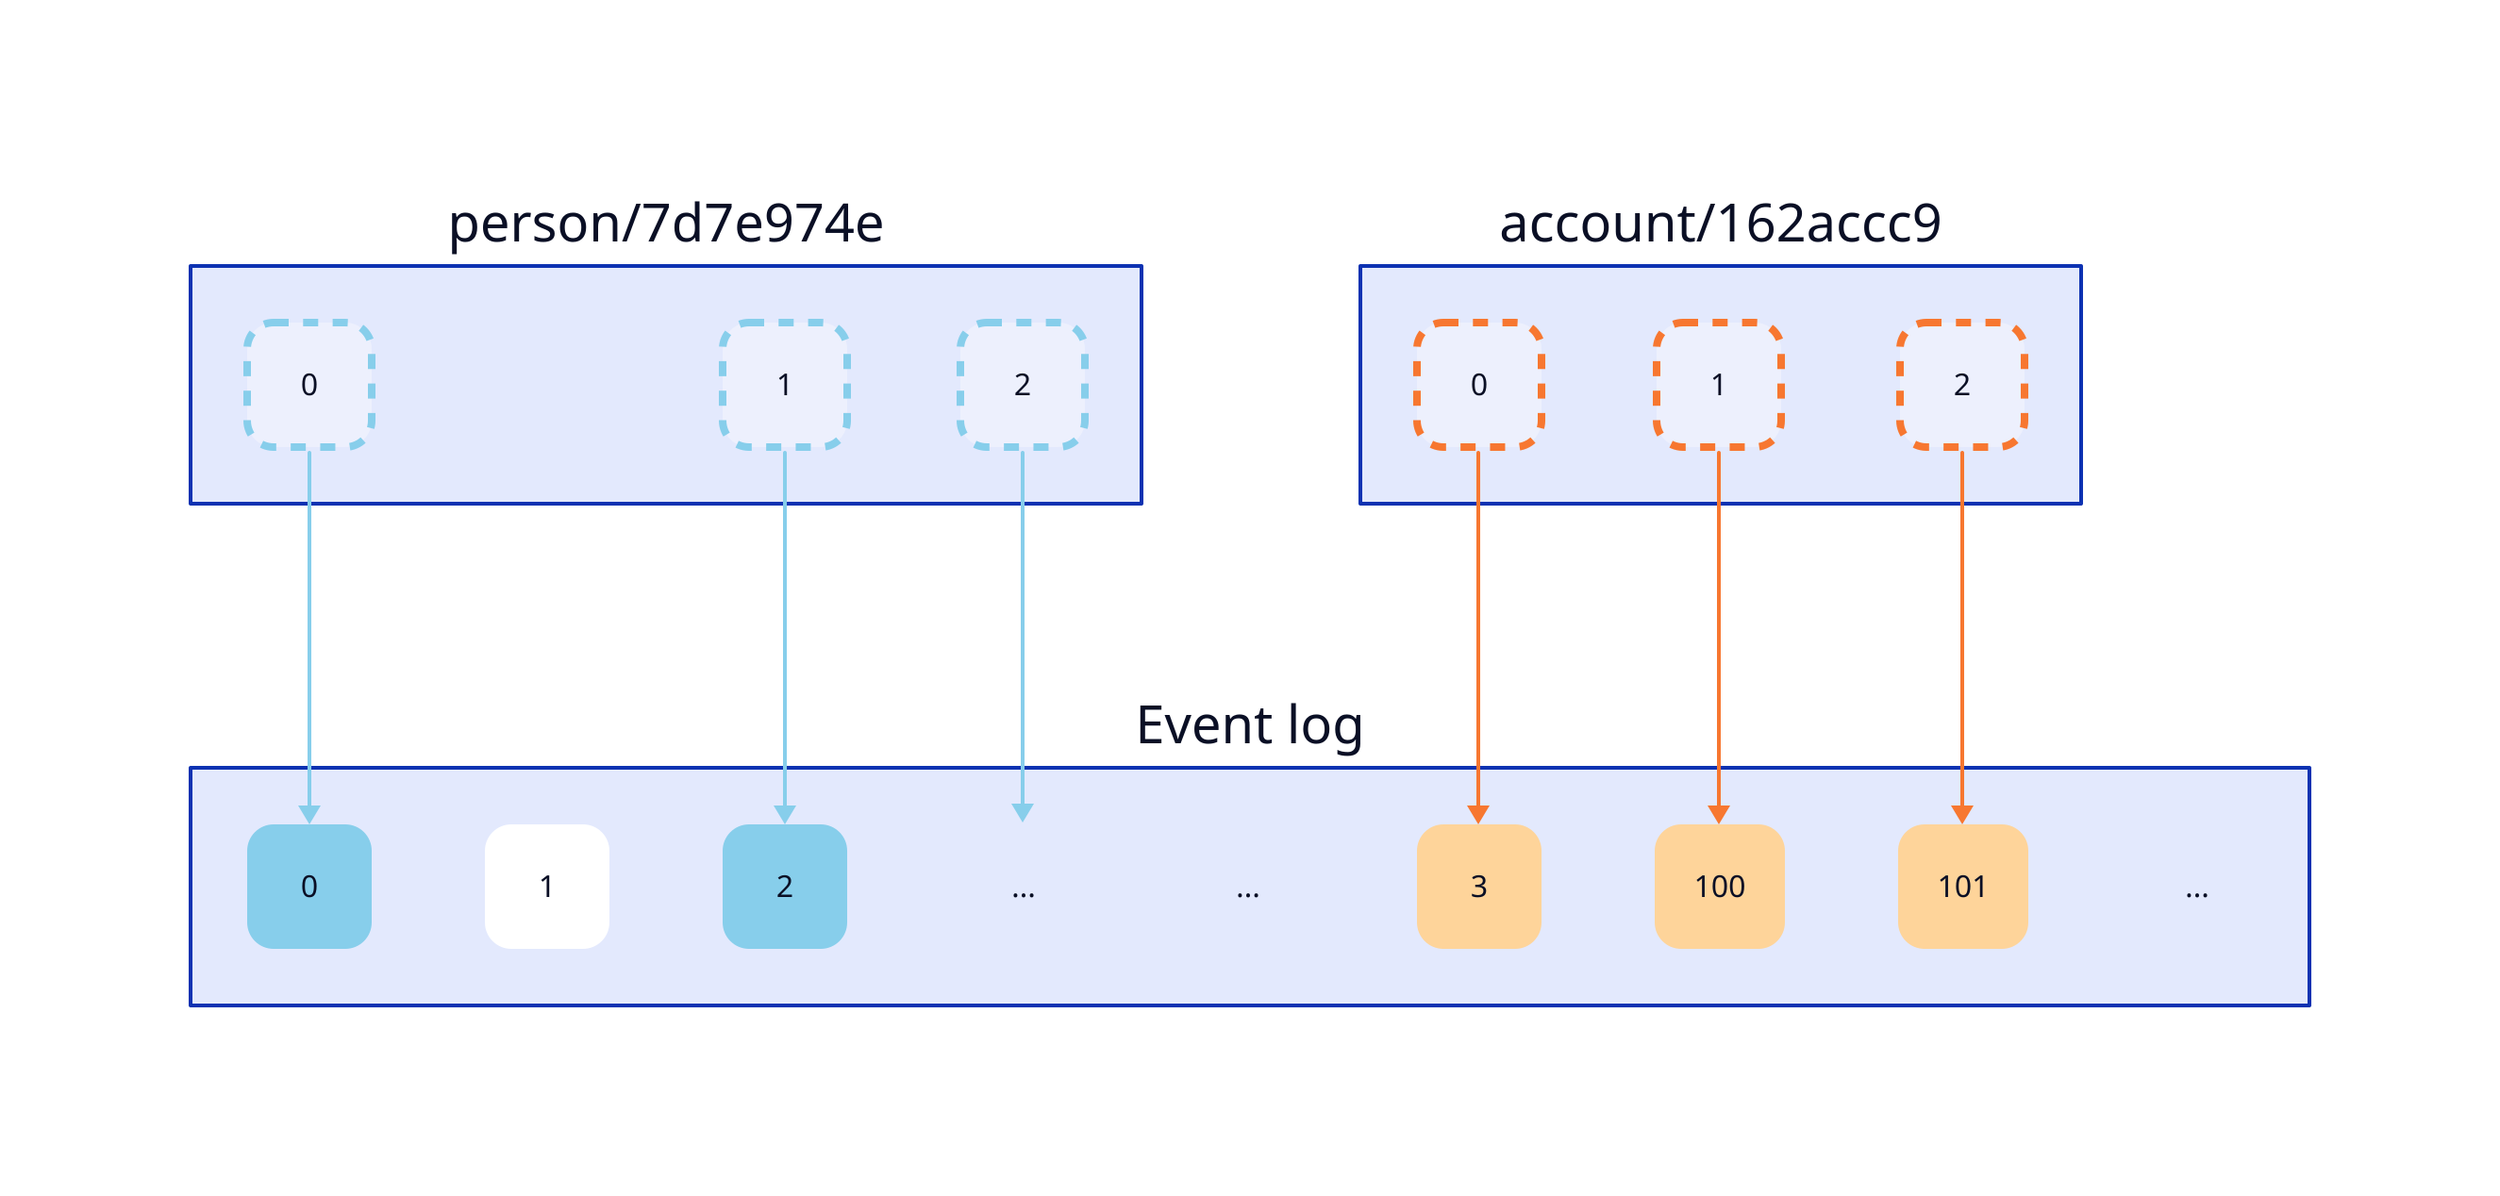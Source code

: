 vars: {
  colors: {
    context: "transparent"
    event: "#f77730"
    cmd: "skyblue"
    actor: "yellow"
    read: "palegreen"
    pain: "#DFB0F9"
    policy: "mediumpurple"
    external: "#ff70ff"
    aggregate: "#FED49A"
  }
  common-styles: {
    text-transform: none
    stroke-width: 0
  }
  common-styles-conn: {
    font-color: "black"
  }
  rounded: {
    border-radius: 14
  }
}

classes: {
  context: {
    style: {
      fill: ${colors.context}
      stroke-dash: 6
      double-border: false
      stroke: lightgray
      ...${common-styles}
    }
  }
  context-conn: {
    style: {
      fill: "black"
      ...${common-styles}
      font-color: white
      stroke-width: 6
    }
  }
  event: {
    style: {
      fill: ${colors.event}
      ...${common-styles}
    }
  }
  event-conn: {
    style: {
      fill: ${colors.event}
      ...${common-styles}
      ...${common-styles-conn}
    }
  }
  cmd: {
    style: {
      fill: ${colors.cmd}
      ...${common-styles}
    }
  }
  cmd-conn: {
    style: {
      fill: ${colors.cmd}
      ...${common-styles}
      ...${common-styles-conn}
    }
  }
  actor: {
    style: {
      fill: ${colors.actor}
      ...${common-styles}
    }
  }
  actor-conn: {
    style: {
      fill: ${colors.actor}
      ...${common-styles}
      ...${common-styles-conn}
    }
  }
  read: {
    style: {
      fill: ${colors.read}
      ...${common-styles}
    }
  }
  read-conn: {
    style: {
      fill: ${colors.read}
      ...${common-styles}
      ...${common-styles-conn}
    }
  }
  pain: {
    style: {
      fill: ${colors.pain}
      ...${common-styles}
    }
  }
  pain-conn: {
    style: {
      fill: ${colors.pain}
      ...${common-styles}
      ...${common-styles-conn}
      stroke-dash: 3
      stroke: "black"
    }
  }
  policy: {
    style: {
      fill: ${colors.policy}
      ...${common-styles}
    }
  }
  policy-conn: {
    style: {
      fill: ${colors.policy}
      ...${common-styles}
      ...${common-styles-conn}
    }
  }
  external: {
    style: {
      fill: ${colors.external}
      ...${common-styles}
    }
  }
  external-conn: {
    style: {
      fill: ${colors.external}
      ...${common-styles}
      ...${common-styles-conn}
    }
  }
  aggregate: {
    style: {
      fill: ${colors.aggregate}
      ...${common-styles}
    }
  }
  aggregate-conn: {
    style: {
      fill: ${colors.aggregate}
      ...${common-styles}
      ...${common-styles-conn}
    }
  }
}

eventlog: {
  label: Event log

  0: {
    class: cmd
    shape: square
    style: {
      ...${rounded}
    }
  }
  1: {
    shape: square
    style: {
      ...${rounded}
      ...${common-styles}
      fill: white
    }
  }
  2: {
    class: cmd
    shape: square
    style: {
      ...${rounded}
    }
  }
  3: {
    class: aggregate
    shape: square
    style: {
      ...${rounded}
    }
  }

  4: {
    label: ...
    style: {
      fill: transparent
      stroke: transparent
      ...${rounded}
    }
  }
  5: {
    label: ...
    style: {
      fill: transparent
      stroke: transparent
      ...${rounded}
    }
  }

  100: {
    class: aggregate
    style: {
      ...${rounded}
    }
  }
  101: {
    class: aggregate
    style: {
      ...${rounded}
    }
  }
  8: {
    label: ...
    style: {
      fill: transparent
      stroke: transparent
      ...${rounded}
    }
  }
}

person/7d7e974e: {
  0: {
    shape: square
    style: {
      stroke: ${colors.cmd}
      stroke-width: 4
      stroke-dash: 2
      ...${rounded}
    }
  }
  1: {
    shape: square
    style: {
      stroke: ${colors.cmd}
      stroke-width: 4
      stroke-dash: 2
      ...${rounded}
    }
  }

  2: {
    shape: square
    style: {
      stroke: ${colors.cmd}
      stroke-width: 4
      stroke-dash: 2
      ...${rounded}
    }
  }
}

account/162accc9: {
  0: {
    shape: square
    style: {
      stroke: ${colors.event}
      stroke-width: 4
      stroke-dash: 2
      ...${rounded}
    }
  }
  1: {
    shape: square
    style: {
      stroke: ${colors.event}
      stroke-width: 4
      stroke-dash: 2
      ...${rounded}
    }
  }
  2: {
    shape: square
    style: {
      stroke: ${colors.event}
      stroke-width: 4
      stroke-dash: 2
      ...${rounded}
    }
  }
}

person/7d7e974e.0 -> eventlog.0: {
  style: {
    stroke: ${colors.cmd}
  }
}
person/7d7e974e.1 -> eventlog.2: {
  style: {
    stroke: ${colors.cmd}
  }
}
person/7d7e974e.2 -> eventlog.5: {
  style: {
    stroke: ${colors.cmd}
  }
}

account/162accc9.0 -> eventlog.3: {
  style: {
    stroke: ${colors.event}
  }
}
account/162accc9.1 -> eventlog.100: {
  style: {
    stroke: ${colors.event}
  }
}
account/162accc9.2 -> eventlog.101: {
  style: {
    stroke: ${colors.event}
  }
}
